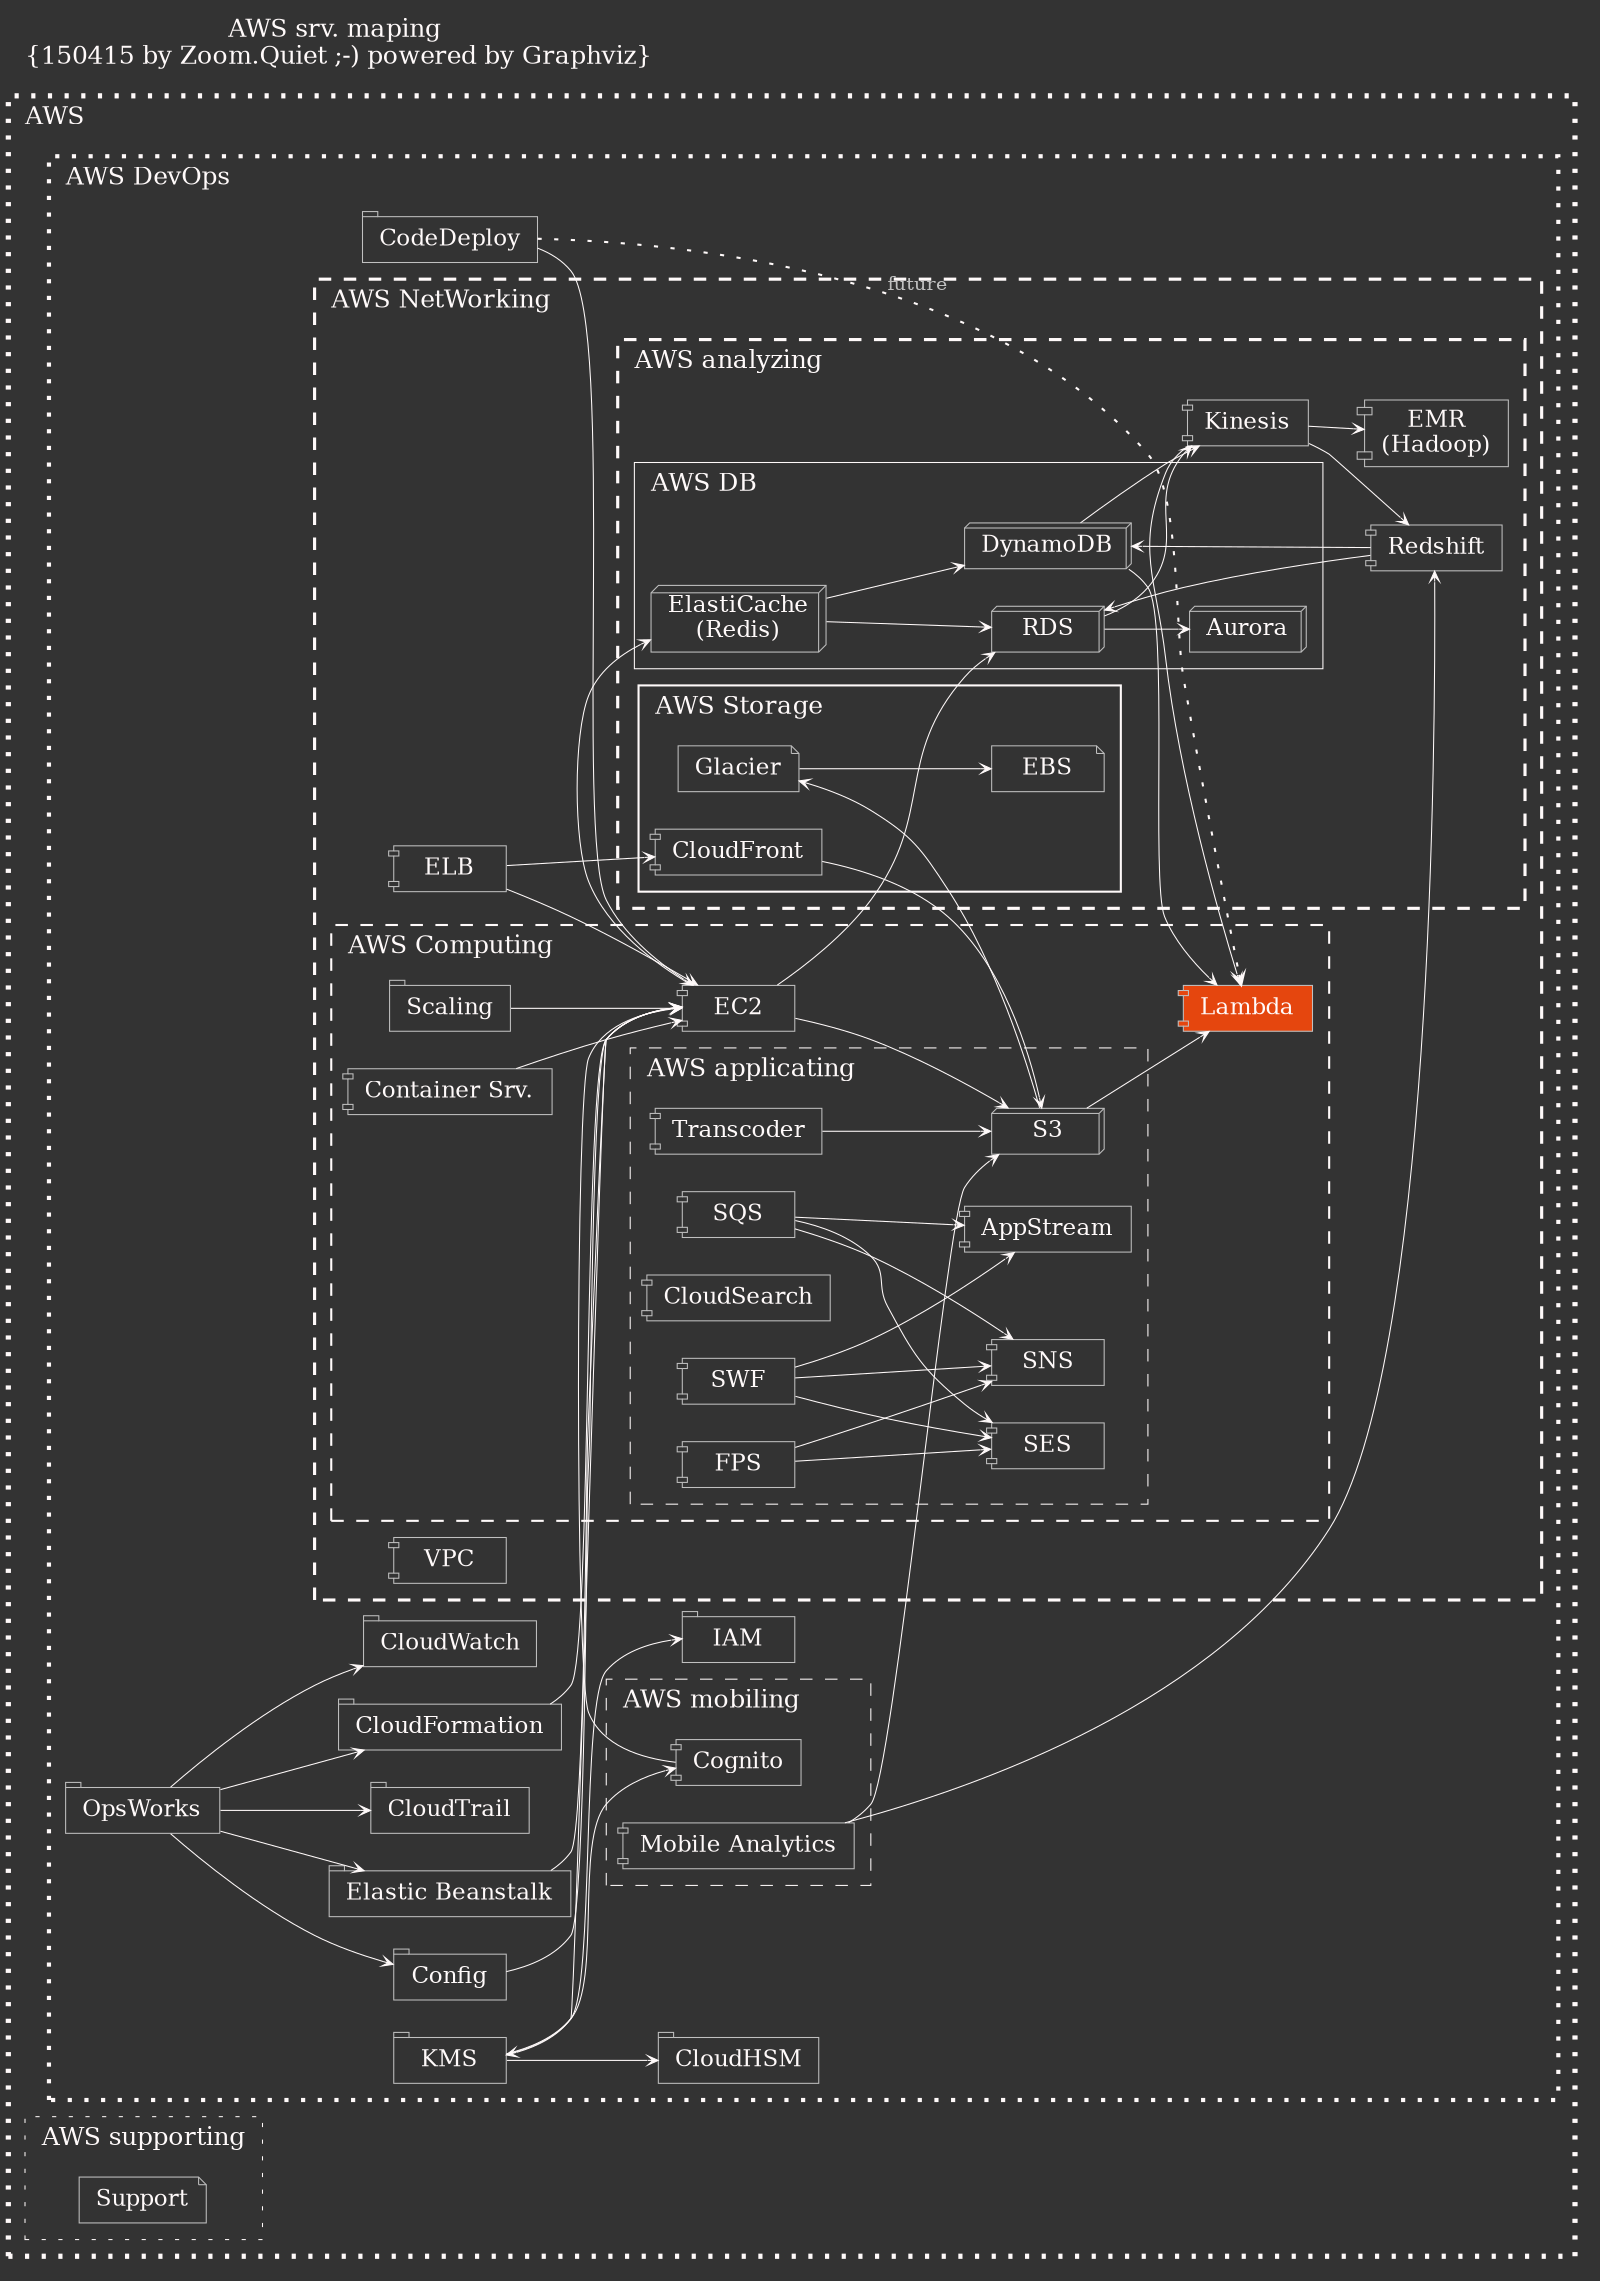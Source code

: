     /*生成命令:
$ dot -Tpng AwSrvMapping.dot -o AwSrvMapping.png -Tcmapx -o AwSrvMapping.map
    全局设定
plaintext
    */

digraph AwSrvMapping {
    /*全局设定*/
    graph [label="AWS srv. maping \n{150415 by Zoom.Quiet ;-) powered by Graphviz}"
        ,fontsize=12.0,fontcolor=snow
        ,labeljust="l",labelloc="t"
        ,ranksep=0.1,center=1,ratio=compress
        ,rankdir=LR
        ,bgcolor="#333333"
        ];

    node[fontsize=11.0,height=0.3
        ,style="filled,setlinewidth(0.5)",fillcolor="#333333"
        ,color=gray,fontcolor=snow
        ,shape=component
        ];

    edge [fontsize=9.0,fontcolor=gray
        ,color=snow
        ,arrowsize=0.5,arrowhead=vee,arrowtail=none
        ,style="setlinewidth(0.5)"
        ];

/*
    src [label="源码",shape=ellipse,style="filled,dashed,setlinewidth(5)"
        ,color="#333333",fillcolor=dimgray
        ,URL="http://code.google.com/p/zoomquiet/source/browse/dot/obp/csdndr1-km.dot?repo=tangle"];
    /*图元声明
    start       [label="流程开始/结束",shape=point];
    end         [label="",shape=doublecircle,fillcolor=red];

    box         [label="实体/对象",shape=box];
    ellipse     [label="行动/节点",shape=ellipse];
    egg         [label="用户/人物",shape=egg];
    plaintext   [label="状态/属性",shape=plaintext,fillcolor=whitesmoke];
    diamond     [label="判别",shape=diamond];
    note        [label="注释",shape=note];
    tab         [label="目录/模块",shape=tab];
    db          [label="数据库",shape=box3d];
    component   [label="主机/组件",shape=component];
    start       [label="流程开始",shape=point];
    end         [label="",shape=doublecircle,fillcolor=red];
  ,style="rounded,dotted"];
*/


    /*图例关系
    srvPUB->installer [label="2.0",style="dotted"];
    APP_NFC->APP_CHK [label="2.1",style="setlinewidth(2)"];
SRV_ECHO->APP_DL [label="3.3",style="dashed"];
CloudFront->
    CloudFront [label="CloudFront"];
    */



subgraph cluster_aws {
    label = "AWS";
        color=snow;
        style="dotted,setlinewidth(2.5)";

    subgraph cluster_ops {
        label = "AWS DevOps";
            color=snow;
            style="dotted,setlinewidth(2)";

        OpsWorks [label="OpsWorks",shape=tab];
            CloudTrail [label="CloudTrail",shape=tab];
            Config [label="Config",shape=tab];
            CloudWatch [label="CloudWatch",shape=tab];
        Beanstalk [label="Elastic Beanstalk",shape=tab];
        CloudFormation [label="CloudFormation",shape=tab];
        CodeDeploy [label="CodeDeploy",shape=tab];

        subgraph cluster_mob {
            label = "AWS mobiling";
                color=snow;
                style="dashed,setlinewidth(0.5)";

            Cognito [label="Cognito"];
            MobAnalytics [label="Mobile Analytics"];

        } // cluster_mob


        KMS->Cognito->EC2;
            MobAnalytics->{S3 Redshift};

        CodeDeploy->EC2;
        CodeDeploy->Lambda [label="future",style="dotted,setlinewidth(1)"];

        KMS->{IAM CloudHSM};

        KMS[label="KMS",shape=tab];
            IAM [label="IAM",shape=tab];
            CloudHSM [label="CloudHSM",shape=tab];

        OpsWorks->{Beanstalk CloudFormation CloudTrail Config CloudWatch};
            {Beanstalk Config CloudFormation}->EC2;
    
        EC2->KMS;



        subgraph cluster_net {
            label = "AWS NetWorking";
                color=snow;
                style="dashed,setlinewidth(1.5)";

            ELB [label="ELB"];
            VPC [label="VPC"];

            ELB->{CFront EC2};

            {Scaling EC2CS}->EC2;

            {Kinesis S3 DDB}->Lambda;

            subgraph cluster_comput {
                label = "AWS Computing";
                    color=snow;
                    style="dashed,setlinewidth(1)";

                Scaling[label="Scaling",shape=tab];
                EC2 [label="EC2"];
                EC2CS [label="Container Srv."];

                Lambda [label="Lambda"
                    ,style="filled,setlinewidth(0.5)"
                    ,fillcolor="#E5460E"
                    ,color=gray
                    ,fontcolor=snow];


                subgraph cluster_app {
                    label = "AWS applicating";
                        color=snow;
                        style="dashed,setlinewidth(0.5)";

                    SQS [label="SQS"];
                    SWF [label="SWF"];
                        AppStream [label="AppStream"];
                    
                    SES [label="SES"];
                    SNS [label="SNS"];

                    CloudSearch[label="CloudSearch"];
                    Transcoder[label="Transcoder"];
                    FPS [label="FPS"];

                    {SQS SWF}->AppStream;
                    {SQS SWF FPS}->{SES SNS};

                    Transcoder->S3;
                } // cluster_app



            }// cluster_comput

            EC2->{RDS ElastiCache S3};
            {RDS DDB}->Kinesis->{EMR Redshift};


            subgraph cluster_analyzing {
                label = "AWS analyzing";
                    color=snow;
                    style="dashed,setlinewidth(1.5)";

                EMR [label="EMR\n(Hadoop)"];
                Kinesis [label="Kinesis"];
                Redshift [label="Redshift"];

                Redshift->{DDB RDS};

                subgraph cluster_db {
                    label = "AWS DB";
                        color=snow;
                        style="setlinewidth(0.5)";
                    
                    ElastiCache->{RDS DDB};
                    RDS->Aurora;

                    RDS [label="RDS",shape=box3d];
                        Aurora [label="Aurora",shape=box3d];
                    DDB [label="DynamoDB",shape=box3d];
                    ElastiCache[label="ElastiCache\n(Redis)",shape=box3d];

                }// cluster_db

                subgraph cluster_storage {
                    label = "AWS Storage";
                        color=snow;
                        style="setlinewidth(1)";

                    CFront->S3->Glacier->EBS;

                    CFront[label="CloudFront"];
                    S3 [label="S3",shape=box3d];
                    Glacier [label="Glacier",shape=note];
                    EBS [label="EBS",shape=note];
                    /*
                    ImEX [label="Import/Export",shape=note];
                    SGateway [label="Storage Gateway",shape=note];
                    */
                    
                } // cluster_storage

            } // cluster_analyzing

        } // subgraph cluster_net
    } // subgraph cluster_ops



    subgraph cluster_support {
        label = "AWS supporting";
            color=snow;
            style="dotted,setlinewidth(0.5)";

        Support [label="Support",shape=note];
    } // cluster_support


}




/*
    { rank=same; PUB    srvA srvB srvN; }
    { rank=same; DL     installer; }
    { rank=same; CHK    chker; }
    { rank=same; DONE   bkStore; }

    PUB[label="发布阶段",shape=plaintext];
    DL[label="下载阶段",shape=plaintext];
    CHK[label="检查阶段",shape=plaintext];
    DONE[label="完成阶段",shape=plaintext];
        PUB->DL->CHK->DONE;

        srvPUB->srvAC;
        srvA->srvB->srvN;
*/
    edge [style=invis];
}

